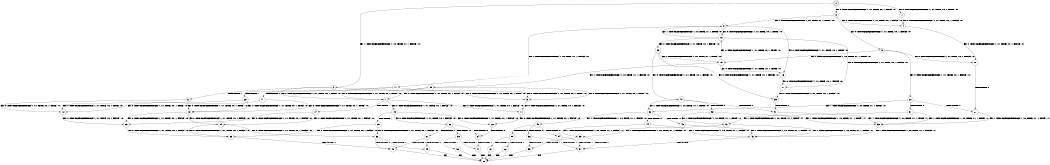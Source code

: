 digraph BCG {
size = "7, 10.5";
center = TRUE;
node [shape = circle];
0 [peripheries = 2];
0 -> 1 [label = "EX !0 !ATOMIC_EXCH_BRANCH (1, +1, TRUE, +0, 1, TRUE) !:0:"];
0 -> 2 [label = "EX !1 !ATOMIC_EXCH_BRANCH (1, +0, TRUE, +1, 1, FALSE) !:0:"];
0 -> 3 [label = "EX !0 !ATOMIC_EXCH_BRANCH (1, +1, TRUE, +0, 1, TRUE) !:0:"];
1 -> 4 [label = "EX !0 !ATOMIC_EXCH_BRANCH (1, +1, TRUE, +0, 1, FALSE) !:0:"];
2 -> 5 [label = "EX !0 !ATOMIC_EXCH_BRANCH (1, +1, TRUE, +0, 1, TRUE) !:0:"];
2 -> 6 [label = "TERMINATE !1"];
2 -> 7 [label = "EX !0 !ATOMIC_EXCH_BRANCH (1, +1, TRUE, +0, 1, TRUE) !:0:"];
3 -> 4 [label = "EX !0 !ATOMIC_EXCH_BRANCH (1, +1, TRUE, +0, 1, FALSE) !:0:"];
3 -> 8 [label = "EX !1 !ATOMIC_EXCH_BRANCH (1, +0, TRUE, +1, 1, TRUE) !:0:"];
3 -> 9 [label = "EX !0 !ATOMIC_EXCH_BRANCH (1, +1, TRUE, +0, 1, FALSE) !:0:"];
4 -> 10 [label = "EX !0 !ATOMIC_EXCH_BRANCH (1, +1, TRUE, +0, 1, FALSE) !:0:"];
5 -> 11 [label = "EX !0 !ATOMIC_EXCH_BRANCH (1, +1, TRUE, +0, 1, FALSE) !:0:"];
6 -> 12 [label = "EX !0 !ATOMIC_EXCH_BRANCH (1, +1, TRUE, +0, 1, TRUE) !:0:"];
6 -> 13 [label = "EX !0 !ATOMIC_EXCH_BRANCH (1, +1, TRUE, +0, 1, TRUE) !:0:"];
7 -> 11 [label = "EX !0 !ATOMIC_EXCH_BRANCH (1, +1, TRUE, +0, 1, FALSE) !:0:"];
7 -> 14 [label = "TERMINATE !1"];
7 -> 15 [label = "EX !0 !ATOMIC_EXCH_BRANCH (1, +1, TRUE, +0, 1, FALSE) !:0:"];
8 -> 16 [label = "EX !0 !ATOMIC_EXCH_BRANCH (1, +1, TRUE, +0, 1, TRUE) !:0:"];
8 -> 17 [label = "EX !1 !ATOMIC_EXCH_BRANCH (1, +0, TRUE, +1, 1, FALSE) !:0:"];
8 -> 18 [label = "EX !0 !ATOMIC_EXCH_BRANCH (1, +1, TRUE, +0, 1, TRUE) !:0:"];
9 -> 10 [label = "EX !0 !ATOMIC_EXCH_BRANCH (1, +1, TRUE, +0, 1, FALSE) !:0:"];
9 -> 19 [label = "EX !1 !ATOMIC_EXCH_BRANCH (1, +0, TRUE, +1, 1, TRUE) !:0:"];
9 -> 20 [label = "EX !0 !ATOMIC_EXCH_BRANCH (1, +1, TRUE, +0, 1, FALSE) !:0:"];
10 -> 21 [label = "TERMINATE !0"];
11 -> 22 [label = "EX !0 !ATOMIC_EXCH_BRANCH (1, +1, TRUE, +0, 1, FALSE) !:0:"];
12 -> 23 [label = "EX !0 !ATOMIC_EXCH_BRANCH (1, +1, TRUE, +0, 1, FALSE) !:0:"];
13 -> 23 [label = "EX !0 !ATOMIC_EXCH_BRANCH (1, +1, TRUE, +0, 1, FALSE) !:0:"];
13 -> 24 [label = "EX !0 !ATOMIC_EXCH_BRANCH (1, +1, TRUE, +0, 1, FALSE) !:0:"];
14 -> 23 [label = "EX !0 !ATOMIC_EXCH_BRANCH (1, +1, TRUE, +0, 1, FALSE) !:0:"];
14 -> 24 [label = "EX !0 !ATOMIC_EXCH_BRANCH (1, +1, TRUE, +0, 1, FALSE) !:0:"];
15 -> 22 [label = "EX !0 !ATOMIC_EXCH_BRANCH (1, +1, TRUE, +0, 1, FALSE) !:0:"];
15 -> 25 [label = "TERMINATE !1"];
15 -> 26 [label = "EX !0 !ATOMIC_EXCH_BRANCH (1, +1, TRUE, +0, 1, FALSE) !:0:"];
16 -> 27 [label = "EX !0 !ATOMIC_EXCH_BRANCH (1, +1, TRUE, +0, 1, FALSE) !:0:"];
17 -> 5 [label = "EX !0 !ATOMIC_EXCH_BRANCH (1, +1, TRUE, +0, 1, TRUE) !:0:"];
17 -> 28 [label = "TERMINATE !1"];
17 -> 7 [label = "EX !0 !ATOMIC_EXCH_BRANCH (1, +1, TRUE, +0, 1, TRUE) !:0:"];
18 -> 27 [label = "EX !0 !ATOMIC_EXCH_BRANCH (1, +1, TRUE, +0, 1, FALSE) !:0:"];
18 -> 8 [label = "EX !1 !ATOMIC_EXCH_BRANCH (1, +0, TRUE, +1, 1, TRUE) !:0:"];
18 -> 29 [label = "EX !0 !ATOMIC_EXCH_BRANCH (1, +1, TRUE, +0, 1, FALSE) !:0:"];
19 -> 16 [label = "EX !0 !ATOMIC_EXCH_BRANCH (1, +1, TRUE, +0, 1, TRUE) !:0:"];
19 -> 30 [label = "EX !1 !ATOMIC_EXCH_BRANCH (1, +0, TRUE, +1, 1, FALSE) !:0:"];
19 -> 18 [label = "EX !0 !ATOMIC_EXCH_BRANCH (1, +1, TRUE, +0, 1, TRUE) !:0:"];
20 -> 21 [label = "TERMINATE !0"];
20 -> 31 [label = "TERMINATE !0"];
20 -> 32 [label = "EX !1 !ATOMIC_EXCH_BRANCH (1, +0, TRUE, +1, 1, TRUE) !:0:"];
21 -> 33 [label = "EX !1 !ATOMIC_EXCH_BRANCH (1, +0, TRUE, +1, 1, TRUE) !:1:"];
22 -> 34 [label = "TERMINATE !0"];
23 -> 35 [label = "EX !0 !ATOMIC_EXCH_BRANCH (1, +1, TRUE, +0, 1, FALSE) !:0:"];
24 -> 35 [label = "EX !0 !ATOMIC_EXCH_BRANCH (1, +1, TRUE, +0, 1, FALSE) !:0:"];
24 -> 36 [label = "EX !0 !ATOMIC_EXCH_BRANCH (1, +1, TRUE, +0, 1, FALSE) !:0:"];
25 -> 35 [label = "EX !0 !ATOMIC_EXCH_BRANCH (1, +1, TRUE, +0, 1, FALSE) !:0:"];
25 -> 36 [label = "EX !0 !ATOMIC_EXCH_BRANCH (1, +1, TRUE, +0, 1, FALSE) !:0:"];
26 -> 34 [label = "TERMINATE !0"];
26 -> 37 [label = "TERMINATE !1"];
26 -> 38 [label = "TERMINATE !0"];
27 -> 39 [label = "EX !0 !ATOMIC_EXCH_BRANCH (1, +1, TRUE, +0, 1, FALSE) !:0:"];
28 -> 12 [label = "EX !0 !ATOMIC_EXCH_BRANCH (1, +1, TRUE, +0, 1, TRUE) !:0:"];
28 -> 13 [label = "EX !0 !ATOMIC_EXCH_BRANCH (1, +1, TRUE, +0, 1, TRUE) !:0:"];
29 -> 39 [label = "EX !0 !ATOMIC_EXCH_BRANCH (1, +1, TRUE, +0, 1, FALSE) !:0:"];
29 -> 19 [label = "EX !1 !ATOMIC_EXCH_BRANCH (1, +0, TRUE, +1, 1, TRUE) !:0:"];
29 -> 40 [label = "EX !0 !ATOMIC_EXCH_BRANCH (1, +1, TRUE, +0, 1, FALSE) !:0:"];
30 -> 5 [label = "EX !0 !ATOMIC_EXCH_BRANCH (1, +1, TRUE, +0, 1, TRUE) !:0:"];
30 -> 41 [label = "TERMINATE !1"];
30 -> 7 [label = "EX !0 !ATOMIC_EXCH_BRANCH (1, +1, TRUE, +0, 1, TRUE) !:0:"];
31 -> 33 [label = "EX !1 !ATOMIC_EXCH_BRANCH (1, +0, TRUE, +1, 1, TRUE) !:1:"];
31 -> 42 [label = "EX !1 !ATOMIC_EXCH_BRANCH (1, +0, TRUE, +1, 1, TRUE) !:1:"];
32 -> 43 [label = "TERMINATE !0"];
32 -> 44 [label = "TERMINATE !0"];
32 -> 45 [label = "EX !1 !ATOMIC_EXCH_BRANCH (1, +0, TRUE, +1, 1, FALSE) !:0:"];
33 -> 46 [label = "EX !1 !ATOMIC_EXCH_BRANCH (1, +0, TRUE, +1, 1, FALSE) !:1:"];
34 -> 47 [label = "TERMINATE !1"];
35 -> 48 [label = "TERMINATE !0"];
36 -> 48 [label = "TERMINATE !0"];
36 -> 49 [label = "TERMINATE !0"];
37 -> 48 [label = "TERMINATE !0"];
37 -> 49 [label = "TERMINATE !0"];
38 -> 47 [label = "TERMINATE !1"];
38 -> 50 [label = "TERMINATE !1"];
39 -> 51 [label = "TERMINATE !0"];
40 -> 51 [label = "TERMINATE !0"];
40 -> 52 [label = "TERMINATE !0"];
40 -> 32 [label = "EX !1 !ATOMIC_EXCH_BRANCH (1, +0, TRUE, +1, 1, TRUE) !:0:"];
41 -> 12 [label = "EX !0 !ATOMIC_EXCH_BRANCH (1, +1, TRUE, +0, 1, TRUE) !:0:"];
41 -> 13 [label = "EX !0 !ATOMIC_EXCH_BRANCH (1, +1, TRUE, +0, 1, TRUE) !:0:"];
42 -> 46 [label = "EX !1 !ATOMIC_EXCH_BRANCH (1, +0, TRUE, +1, 1, FALSE) !:1:"];
42 -> 53 [label = "EX !1 !ATOMIC_EXCH_BRANCH (1, +0, TRUE, +1, 1, FALSE) !:1:"];
43 -> 46 [label = "EX !1 !ATOMIC_EXCH_BRANCH (1, +0, TRUE, +1, 1, FALSE) !:1:"];
44 -> 46 [label = "EX !1 !ATOMIC_EXCH_BRANCH (1, +0, TRUE, +1, 1, FALSE) !:1:"];
44 -> 53 [label = "EX !1 !ATOMIC_EXCH_BRANCH (1, +0, TRUE, +1, 1, FALSE) !:1:"];
45 -> 54 [label = "TERMINATE !0"];
45 -> 55 [label = "TERMINATE !1"];
45 -> 56 [label = "TERMINATE !0"];
46 -> 57 [label = "TERMINATE !1"];
47 -> 58 [label = "exit"];
48 -> 58 [label = "exit"];
49 -> 58 [label = "exit"];
50 -> 58 [label = "exit"];
51 -> 33 [label = "EX !1 !ATOMIC_EXCH_BRANCH (1, +0, TRUE, +1, 1, TRUE) !:1:"];
52 -> 33 [label = "EX !1 !ATOMIC_EXCH_BRANCH (1, +0, TRUE, +1, 1, TRUE) !:1:"];
52 -> 42 [label = "EX !1 !ATOMIC_EXCH_BRANCH (1, +0, TRUE, +1, 1, TRUE) !:1:"];
53 -> 57 [label = "TERMINATE !1"];
53 -> 59 [label = "TERMINATE !1"];
54 -> 57 [label = "TERMINATE !1"];
55 -> 60 [label = "TERMINATE !0"];
55 -> 61 [label = "TERMINATE !0"];
56 -> 57 [label = "TERMINATE !1"];
56 -> 59 [label = "TERMINATE !1"];
57 -> 58 [label = "exit"];
59 -> 58 [label = "exit"];
60 -> 58 [label = "exit"];
61 -> 58 [label = "exit"];
}
